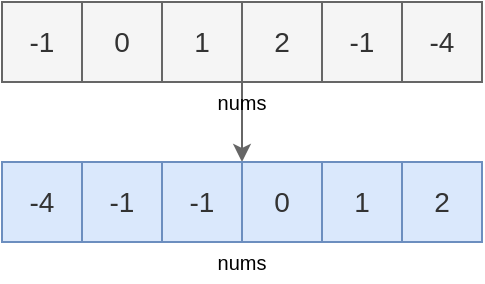 <mxfile version="26.0.9" pages="8">
  <diagram name="1" id="AS0sLA-gUJZffBNNmKCp">
    <mxGraphModel dx="830" dy="492" grid="1" gridSize="10" guides="1" tooltips="1" connect="1" arrows="1" fold="1" page="1" pageScale="1" pageWidth="320" pageHeight="220" math="0" shadow="0">
      <root>
        <mxCell id="YqY_Bc5etBFNPCDuBgaJ-0" />
        <mxCell id="YqY_Bc5etBFNPCDuBgaJ-1" parent="YqY_Bc5etBFNPCDuBgaJ-0" />
        <mxCell id="aXNNjTiQIEdGrQsQueyv-4" value="-1" style="text;html=1;align=center;verticalAlign=middle;whiteSpace=wrap;rounded=0;fontSize=14;fillColor=#f5f5f5;strokeColor=#666666;fontColor=#333333;" parent="YqY_Bc5etBFNPCDuBgaJ-1" vertex="1">
          <mxGeometry x="40" y="40" width="40" height="40" as="geometry" />
        </mxCell>
        <mxCell id="aXNNjTiQIEdGrQsQueyv-5" value="0" style="text;html=1;align=center;verticalAlign=middle;whiteSpace=wrap;rounded=0;fontSize=14;fillColor=#f5f5f5;strokeColor=#666666;fontColor=#333333;" parent="YqY_Bc5etBFNPCDuBgaJ-1" vertex="1">
          <mxGeometry x="80" y="40" width="40" height="40" as="geometry" />
        </mxCell>
        <mxCell id="aXNNjTiQIEdGrQsQueyv-6" value="1" style="text;html=1;align=center;verticalAlign=middle;whiteSpace=wrap;rounded=0;fontSize=14;fillColor=#f5f5f5;strokeColor=#666666;fontColor=#333333;" parent="YqY_Bc5etBFNPCDuBgaJ-1" vertex="1">
          <mxGeometry x="120" y="40" width="40" height="40" as="geometry" />
        </mxCell>
        <mxCell id="8EjCd_5su_9X8NdFqA5F-7" style="edgeStyle=orthogonalEdgeStyle;rounded=0;orthogonalLoop=1;jettySize=auto;html=1;exitX=0;exitY=1;exitDx=0;exitDy=0;entryX=0;entryY=0;entryDx=0;entryDy=0;fillColor=#f5f5f5;strokeColor=#666666;" edge="1" parent="YqY_Bc5etBFNPCDuBgaJ-1" source="aXNNjTiQIEdGrQsQueyv-7" target="8EjCd_5su_9X8NdFqA5F-4">
          <mxGeometry relative="1" as="geometry" />
        </mxCell>
        <mxCell id="aXNNjTiQIEdGrQsQueyv-7" value="2" style="text;html=1;align=center;verticalAlign=middle;whiteSpace=wrap;rounded=0;fontSize=14;fillColor=#f5f5f5;strokeColor=#666666;fontColor=#333333;" parent="YqY_Bc5etBFNPCDuBgaJ-1" vertex="1">
          <mxGeometry x="160" y="40" width="40" height="40" as="geometry" />
        </mxCell>
        <mxCell id="aXNNjTiQIEdGrQsQueyv-8" value="-1" style="text;html=1;align=center;verticalAlign=middle;whiteSpace=wrap;rounded=0;fontSize=14;fillColor=#f5f5f5;strokeColor=#666666;fontColor=#333333;" parent="YqY_Bc5etBFNPCDuBgaJ-1" vertex="1">
          <mxGeometry x="200" y="40" width="40" height="40" as="geometry" />
        </mxCell>
        <mxCell id="aXNNjTiQIEdGrQsQueyv-9" value="-4" style="text;html=1;align=center;verticalAlign=middle;whiteSpace=wrap;rounded=0;fontSize=14;fillColor=#f5f5f5;strokeColor=#666666;fontColor=#333333;" parent="YqY_Bc5etBFNPCDuBgaJ-1" vertex="1">
          <mxGeometry x="240" y="40" width="40" height="40" as="geometry" />
        </mxCell>
        <mxCell id="aXNNjTiQIEdGrQsQueyv-11" value="nums" style="text;html=1;align=center;verticalAlign=middle;whiteSpace=wrap;rounded=0;fontSize=10;" parent="YqY_Bc5etBFNPCDuBgaJ-1" vertex="1">
          <mxGeometry x="40" y="80" width="240" height="20" as="geometry" />
        </mxCell>
        <mxCell id="8EjCd_5su_9X8NdFqA5F-0" value="nums" style="text;html=1;align=center;verticalAlign=middle;whiteSpace=wrap;rounded=0;fontSize=10;" vertex="1" parent="YqY_Bc5etBFNPCDuBgaJ-1">
          <mxGeometry x="40" y="160" width="240" height="20" as="geometry" />
        </mxCell>
        <mxCell id="8EjCd_5su_9X8NdFqA5F-1" value="-4" style="text;html=1;align=center;verticalAlign=middle;whiteSpace=wrap;rounded=0;fontSize=14;fillColor=#dae8fc;strokeColor=#6c8ebf;fontColor=#333333;" vertex="1" parent="YqY_Bc5etBFNPCDuBgaJ-1">
          <mxGeometry x="40" y="120" width="40" height="40" as="geometry" />
        </mxCell>
        <mxCell id="8EjCd_5su_9X8NdFqA5F-2" value="-1" style="text;html=1;align=center;verticalAlign=middle;whiteSpace=wrap;rounded=0;fontSize=14;fillColor=#dae8fc;strokeColor=#6c8ebf;fontColor=#333333;" vertex="1" parent="YqY_Bc5etBFNPCDuBgaJ-1">
          <mxGeometry x="80" y="120" width="40" height="40" as="geometry" />
        </mxCell>
        <mxCell id="8EjCd_5su_9X8NdFqA5F-3" value="-1" style="text;html=1;align=center;verticalAlign=middle;whiteSpace=wrap;rounded=0;fontSize=14;fillColor=#dae8fc;strokeColor=#6c8ebf;fontColor=#333333;" vertex="1" parent="YqY_Bc5etBFNPCDuBgaJ-1">
          <mxGeometry x="120" y="120" width="40" height="40" as="geometry" />
        </mxCell>
        <mxCell id="8EjCd_5su_9X8NdFqA5F-4" value="0" style="text;html=1;align=center;verticalAlign=middle;whiteSpace=wrap;rounded=0;fontSize=14;fillColor=#dae8fc;strokeColor=#6c8ebf;fontColor=#333333;" vertex="1" parent="YqY_Bc5etBFNPCDuBgaJ-1">
          <mxGeometry x="160" y="120" width="40" height="40" as="geometry" />
        </mxCell>
        <mxCell id="8EjCd_5su_9X8NdFqA5F-5" value="1" style="text;html=1;align=center;verticalAlign=middle;whiteSpace=wrap;rounded=0;fontSize=14;fillColor=#dae8fc;strokeColor=#6c8ebf;fontColor=#333333;" vertex="1" parent="YqY_Bc5etBFNPCDuBgaJ-1">
          <mxGeometry x="200" y="120" width="40" height="40" as="geometry" />
        </mxCell>
        <mxCell id="8EjCd_5su_9X8NdFqA5F-6" value="2" style="text;html=1;align=center;verticalAlign=middle;whiteSpace=wrap;rounded=0;fontSize=14;fillColor=#dae8fc;strokeColor=#6c8ebf;fontColor=#333333;" vertex="1" parent="YqY_Bc5etBFNPCDuBgaJ-1">
          <mxGeometry x="240" y="120" width="40" height="40" as="geometry" />
        </mxCell>
      </root>
    </mxGraphModel>
  </diagram>
  <diagram name="2" id="viteOnul7Qz2_Zdt_yyg">
    <mxGraphModel dx="548" dy="778" grid="1" gridSize="10" guides="1" tooltips="1" connect="1" arrows="1" fold="1" page="1" pageScale="1" pageWidth="340" pageHeight="240" math="0" shadow="0">
      <root>
        <mxCell id="vTucHylTS5-EAaEZZxKq-0" />
        <mxCell id="vTucHylTS5-EAaEZZxKq-1" parent="vTucHylTS5-EAaEZZxKq-0" />
        <mxCell id="Be4NxlP3gabNC8y71GEH-4" style="edgeStyle=orthogonalEdgeStyle;rounded=0;orthogonalLoop=1;jettySize=auto;html=1;exitX=0.5;exitY=1;exitDx=0;exitDy=0;entryX=0.5;entryY=0;entryDx=0;entryDy=0;fillColor=#f5f5f5;strokeColor=#666666;" edge="1" parent="vTucHylTS5-EAaEZZxKq-1" source="vTucHylTS5-EAaEZZxKq-11" target="Be4NxlP3gabNC8y71GEH-3">
          <mxGeometry relative="1" as="geometry" />
        </mxCell>
        <mxCell id="vTucHylTS5-EAaEZZxKq-11" value="-4" style="text;html=1;align=center;verticalAlign=middle;whiteSpace=wrap;rounded=0;fontSize=14;fillColor=#f5f5f5;strokeColor=#666666;fontColor=#333333;" vertex="1" parent="vTucHylTS5-EAaEZZxKq-1">
          <mxGeometry x="60" y="60" width="40" height="40" as="geometry" />
        </mxCell>
        <mxCell id="Be4NxlP3gabNC8y71GEH-5" style="edgeStyle=orthogonalEdgeStyle;rounded=0;orthogonalLoop=1;jettySize=auto;html=1;exitX=0.5;exitY=1;exitDx=0;exitDy=0;fillColor=#f5f5f5;strokeColor=#666666;" edge="1" parent="vTucHylTS5-EAaEZZxKq-1" source="vTucHylTS5-EAaEZZxKq-12">
          <mxGeometry relative="1" as="geometry">
            <mxPoint x="80" y="140" as="targetPoint" />
          </mxGeometry>
        </mxCell>
        <mxCell id="vTucHylTS5-EAaEZZxKq-12" value="-1" style="text;html=1;align=center;verticalAlign=middle;whiteSpace=wrap;rounded=0;fontSize=14;fillColor=#f5f5f5;strokeColor=#666666;fontColor=#333333;" vertex="1" parent="vTucHylTS5-EAaEZZxKq-1">
          <mxGeometry x="100" y="60" width="40" height="40" as="geometry" />
        </mxCell>
        <mxCell id="vTucHylTS5-EAaEZZxKq-13" value="-1" style="text;html=1;align=center;verticalAlign=middle;whiteSpace=wrap;rounded=0;fontSize=14;fillColor=#f5f5f5;strokeColor=#666666;fontColor=#333333;" vertex="1" parent="vTucHylTS5-EAaEZZxKq-1">
          <mxGeometry x="140" y="60" width="40" height="40" as="geometry" />
        </mxCell>
        <mxCell id="vTucHylTS5-EAaEZZxKq-14" value="0" style="text;html=1;align=center;verticalAlign=middle;whiteSpace=wrap;rounded=0;fontSize=14;fillColor=#f5f5f5;strokeColor=#666666;fontColor=#333333;" vertex="1" parent="vTucHylTS5-EAaEZZxKq-1">
          <mxGeometry x="180" y="60" width="40" height="40" as="geometry" />
        </mxCell>
        <mxCell id="vTucHylTS5-EAaEZZxKq-15" value="1" style="text;html=1;align=center;verticalAlign=middle;whiteSpace=wrap;rounded=0;fontSize=14;fillColor=#f5f5f5;strokeColor=#666666;fontColor=#333333;" vertex="1" parent="vTucHylTS5-EAaEZZxKq-1">
          <mxGeometry x="220" y="60" width="40" height="40" as="geometry" />
        </mxCell>
        <mxCell id="Be4NxlP3gabNC8y71GEH-6" style="edgeStyle=orthogonalEdgeStyle;rounded=0;orthogonalLoop=1;jettySize=auto;html=1;exitX=0.5;exitY=1;exitDx=0;exitDy=0;entryX=0.5;entryY=0;entryDx=0;entryDy=0;fillColor=#f5f5f5;strokeColor=#666666;" edge="1" parent="vTucHylTS5-EAaEZZxKq-1" source="vTucHylTS5-EAaEZZxKq-16" target="Be4NxlP3gabNC8y71GEH-3">
          <mxGeometry relative="1" as="geometry" />
        </mxCell>
        <mxCell id="vTucHylTS5-EAaEZZxKq-16" value="2" style="text;html=1;align=center;verticalAlign=middle;whiteSpace=wrap;rounded=0;fontSize=14;fillColor=#f5f5f5;strokeColor=#666666;fontColor=#333333;" vertex="1" parent="vTucHylTS5-EAaEZZxKq-1">
          <mxGeometry x="260" y="60" width="40" height="40" as="geometry" />
        </mxCell>
        <mxCell id="vTucHylTS5-EAaEZZxKq-17" value="nums" style="text;html=1;align=center;verticalAlign=middle;whiteSpace=wrap;rounded=0;fontSize=10;" vertex="1" parent="vTucHylTS5-EAaEZZxKq-1">
          <mxGeometry x="60" y="100" width="240" height="20" as="geometry" />
        </mxCell>
        <mxCell id="Be4NxlP3gabNC8y71GEH-0" value="i" style="text;html=1;align=center;verticalAlign=middle;whiteSpace=wrap;rounded=0;fontSize=10;" vertex="1" parent="vTucHylTS5-EAaEZZxKq-1">
          <mxGeometry x="60" y="40" width="40" height="20" as="geometry" />
        </mxCell>
        <mxCell id="Be4NxlP3gabNC8y71GEH-1" value="j" style="text;html=1;align=center;verticalAlign=middle;whiteSpace=wrap;rounded=0;fontSize=10;" vertex="1" parent="vTucHylTS5-EAaEZZxKq-1">
          <mxGeometry x="100" y="40" width="40" height="20" as="geometry" />
        </mxCell>
        <mxCell id="Be4NxlP3gabNC8y71GEH-2" value="k" style="text;html=1;align=center;verticalAlign=middle;whiteSpace=wrap;rounded=0;fontSize=10;" vertex="1" parent="vTucHylTS5-EAaEZZxKq-1">
          <mxGeometry x="260" y="40" width="40" height="20" as="geometry" />
        </mxCell>
        <mxCell id="DtKGRN1MZfcbIFPNms5G-1" style="edgeStyle=orthogonalEdgeStyle;rounded=0;orthogonalLoop=1;jettySize=auto;html=1;exitX=0;exitY=0.5;exitDx=0;exitDy=0;entryX=0.5;entryY=0;entryDx=0;entryDy=0;fillColor=#dae8fc;strokeColor=#6c8ebf;" edge="1" parent="vTucHylTS5-EAaEZZxKq-1" source="Be4NxlP3gabNC8y71GEH-3" target="vTucHylTS5-EAaEZZxKq-13">
          <mxGeometry relative="1" as="geometry" />
        </mxCell>
        <mxCell id="Be4NxlP3gabNC8y71GEH-3" value="-3" style="text;html=1;align=center;verticalAlign=middle;whiteSpace=wrap;rounded=0;fontSize=14;fillColor=#dae8fc;strokeColor=#6c8ebf;fontColor=#333333;" vertex="1" parent="vTucHylTS5-EAaEZZxKq-1">
          <mxGeometry x="60" y="140" width="40" height="40" as="geometry" />
        </mxCell>
        <mxCell id="Be4NxlP3gabNC8y71GEH-7" value="threeSums" style="text;html=1;align=center;verticalAlign=middle;whiteSpace=wrap;rounded=0;fontSize=10;" vertex="1" parent="vTucHylTS5-EAaEZZxKq-1">
          <mxGeometry x="60" y="180" width="40" height="20" as="geometry" />
        </mxCell>
      </root>
    </mxGraphModel>
  </diagram>
  <diagram name="3" id="1qq7cGXkwK4t05usPIAy">
    <mxGraphModel dx="454" dy="645" grid="1" gridSize="10" guides="1" tooltips="1" connect="1" arrows="1" fold="1" page="1" pageScale="1" pageWidth="340" pageHeight="240" math="0" shadow="0">
      <root>
        <mxCell id="t2WmuR1H4Xfxgbj7Ecya-0" />
        <mxCell id="t2WmuR1H4Xfxgbj7Ecya-1" parent="t2WmuR1H4Xfxgbj7Ecya-0" />
        <mxCell id="t2WmuR1H4Xfxgbj7Ecya-11" style="edgeStyle=orthogonalEdgeStyle;rounded=0;orthogonalLoop=1;jettySize=auto;html=1;exitX=0.5;exitY=1;exitDx=0;exitDy=0;entryX=0.5;entryY=0;entryDx=0;entryDy=0;fillColor=#f5f5f5;strokeColor=#666666;" edge="1" parent="t2WmuR1H4Xfxgbj7Ecya-1" source="t2WmuR1H4Xfxgbj7Ecya-12" target="t2WmuR1H4Xfxgbj7Ecya-28">
          <mxGeometry relative="1" as="geometry" />
        </mxCell>
        <mxCell id="t2WmuR1H4Xfxgbj7Ecya-12" value="-4" style="text;html=1;align=center;verticalAlign=middle;whiteSpace=wrap;rounded=0;fontSize=14;fillColor=#f5f5f5;strokeColor=#666666;fontColor=#333333;" vertex="1" parent="t2WmuR1H4Xfxgbj7Ecya-1">
          <mxGeometry x="60" y="60" width="40" height="40" as="geometry" />
        </mxCell>
        <mxCell id="t2WmuR1H4Xfxgbj7Ecya-14" value="-1" style="text;html=1;align=center;verticalAlign=middle;whiteSpace=wrap;rounded=0;fontSize=14;fillColor=#f5f5f5;strokeColor=#666666;fontColor=#333333;" vertex="1" parent="t2WmuR1H4Xfxgbj7Ecya-1">
          <mxGeometry x="100" y="60" width="40" height="40" as="geometry" />
        </mxCell>
        <mxCell id="dR6f7c1MI10XQLBk99om-0" style="edgeStyle=orthogonalEdgeStyle;rounded=0;orthogonalLoop=1;jettySize=auto;html=1;exitX=0.5;exitY=1;exitDx=0;exitDy=0;entryX=0.5;entryY=0;entryDx=0;entryDy=0;fillColor=#f5f5f5;strokeColor=#666666;" edge="1" parent="t2WmuR1H4Xfxgbj7Ecya-1" source="t2WmuR1H4Xfxgbj7Ecya-15" target="t2WmuR1H4Xfxgbj7Ecya-28">
          <mxGeometry relative="1" as="geometry" />
        </mxCell>
        <mxCell id="t2WmuR1H4Xfxgbj7Ecya-15" value="-1" style="text;html=1;align=center;verticalAlign=middle;whiteSpace=wrap;rounded=0;fontSize=14;fillColor=#f5f5f5;strokeColor=#666666;fontColor=#333333;" vertex="1" parent="t2WmuR1H4Xfxgbj7Ecya-1">
          <mxGeometry x="140" y="60" width="40" height="40" as="geometry" />
        </mxCell>
        <mxCell id="t2WmuR1H4Xfxgbj7Ecya-16" value="0" style="text;html=1;align=center;verticalAlign=middle;whiteSpace=wrap;rounded=0;fontSize=14;fillColor=#f5f5f5;strokeColor=#666666;fontColor=#333333;" vertex="1" parent="t2WmuR1H4Xfxgbj7Ecya-1">
          <mxGeometry x="180" y="60" width="40" height="40" as="geometry" />
        </mxCell>
        <mxCell id="t2WmuR1H4Xfxgbj7Ecya-17" value="1" style="text;html=1;align=center;verticalAlign=middle;whiteSpace=wrap;rounded=0;fontSize=14;fillColor=#f5f5f5;strokeColor=#666666;fontColor=#333333;" vertex="1" parent="t2WmuR1H4Xfxgbj7Ecya-1">
          <mxGeometry x="220" y="60" width="40" height="40" as="geometry" />
        </mxCell>
        <mxCell id="t2WmuR1H4Xfxgbj7Ecya-18" style="edgeStyle=orthogonalEdgeStyle;rounded=0;orthogonalLoop=1;jettySize=auto;html=1;exitX=0.5;exitY=1;exitDx=0;exitDy=0;entryX=0.5;entryY=0;entryDx=0;entryDy=0;fillColor=#f5f5f5;strokeColor=#666666;" edge="1" parent="t2WmuR1H4Xfxgbj7Ecya-1" source="t2WmuR1H4Xfxgbj7Ecya-19" target="t2WmuR1H4Xfxgbj7Ecya-28">
          <mxGeometry relative="1" as="geometry" />
        </mxCell>
        <mxCell id="t2WmuR1H4Xfxgbj7Ecya-19" value="2" style="text;html=1;align=center;verticalAlign=middle;whiteSpace=wrap;rounded=0;fontSize=14;fillColor=#f5f5f5;strokeColor=#666666;fontColor=#333333;" vertex="1" parent="t2WmuR1H4Xfxgbj7Ecya-1">
          <mxGeometry x="260" y="60" width="40" height="40" as="geometry" />
        </mxCell>
        <mxCell id="t2WmuR1H4Xfxgbj7Ecya-20" value="nums" style="text;html=1;align=center;verticalAlign=middle;whiteSpace=wrap;rounded=0;fontSize=10;" vertex="1" parent="t2WmuR1H4Xfxgbj7Ecya-1">
          <mxGeometry x="60" y="100" width="240" height="20" as="geometry" />
        </mxCell>
        <mxCell id="t2WmuR1H4Xfxgbj7Ecya-24" value="i" style="text;html=1;align=center;verticalAlign=middle;whiteSpace=wrap;rounded=0;fontSize=10;" vertex="1" parent="t2WmuR1H4Xfxgbj7Ecya-1">
          <mxGeometry x="60" y="40" width="40" height="20" as="geometry" />
        </mxCell>
        <mxCell id="t2WmuR1H4Xfxgbj7Ecya-25" value="j" style="text;html=1;align=center;verticalAlign=middle;whiteSpace=wrap;rounded=0;fontSize=10;" vertex="1" parent="t2WmuR1H4Xfxgbj7Ecya-1">
          <mxGeometry x="140" y="40" width="40" height="20" as="geometry" />
        </mxCell>
        <mxCell id="t2WmuR1H4Xfxgbj7Ecya-26" value="k" style="text;html=1;align=center;verticalAlign=middle;whiteSpace=wrap;rounded=0;fontSize=10;" vertex="1" parent="t2WmuR1H4Xfxgbj7Ecya-1">
          <mxGeometry x="260" y="40" width="40" height="20" as="geometry" />
        </mxCell>
        <mxCell id="dR6f7c1MI10XQLBk99om-1" style="edgeStyle=orthogonalEdgeStyle;rounded=0;orthogonalLoop=1;jettySize=auto;html=1;exitX=0;exitY=0.5;exitDx=0;exitDy=0;entryX=0.5;entryY=0;entryDx=0;entryDy=0;fillColor=#dae8fc;strokeColor=#6c8ebf;" edge="1" parent="t2WmuR1H4Xfxgbj7Ecya-1" source="t2WmuR1H4Xfxgbj7Ecya-28" target="t2WmuR1H4Xfxgbj7Ecya-16">
          <mxGeometry relative="1" as="geometry" />
        </mxCell>
        <mxCell id="t2WmuR1H4Xfxgbj7Ecya-28" value="-3" style="text;html=1;align=center;verticalAlign=middle;whiteSpace=wrap;rounded=0;fontSize=14;fillColor=#dae8fc;strokeColor=#6c8ebf;fontColor=#333333;" vertex="1" parent="t2WmuR1H4Xfxgbj7Ecya-1">
          <mxGeometry x="60" y="140" width="40" height="40" as="geometry" />
        </mxCell>
        <mxCell id="t2WmuR1H4Xfxgbj7Ecya-29" value="threeSums" style="text;html=1;align=center;verticalAlign=middle;whiteSpace=wrap;rounded=0;fontSize=10;" vertex="1" parent="t2WmuR1H4Xfxgbj7Ecya-1">
          <mxGeometry x="60" y="180" width="40" height="20" as="geometry" />
        </mxCell>
      </root>
    </mxGraphModel>
  </diagram>
  <diagram name="4" id="dN3sMS-y1W7yBVFpy3um">
    <mxGraphModel dx="318" dy="451" grid="1" gridSize="10" guides="1" tooltips="1" connect="1" arrows="1" fold="1" page="1" pageScale="1" pageWidth="340" pageHeight="240" math="0" shadow="0">
      <root>
        <mxCell id="uGCXb9cK9NaeuzrSlFUE-0" />
        <mxCell id="uGCXb9cK9NaeuzrSlFUE-1" parent="uGCXb9cK9NaeuzrSlFUE-0" />
        <mxCell id="uGCXb9cK9NaeuzrSlFUE-2" style="edgeStyle=orthogonalEdgeStyle;rounded=0;orthogonalLoop=1;jettySize=auto;html=1;exitX=0.5;exitY=1;exitDx=0;exitDy=0;entryX=0.5;entryY=0;entryDx=0;entryDy=0;fillColor=#f5f5f5;strokeColor=#666666;" edge="1" parent="uGCXb9cK9NaeuzrSlFUE-1" source="uGCXb9cK9NaeuzrSlFUE-3" target="uGCXb9cK9NaeuzrSlFUE-16">
          <mxGeometry relative="1" as="geometry" />
        </mxCell>
        <mxCell id="uGCXb9cK9NaeuzrSlFUE-3" value="-4" style="text;html=1;align=center;verticalAlign=middle;whiteSpace=wrap;rounded=0;fontSize=14;fillColor=#f5f5f5;strokeColor=#666666;fontColor=#333333;" vertex="1" parent="uGCXb9cK9NaeuzrSlFUE-1">
          <mxGeometry x="60" y="60" width="40" height="40" as="geometry" />
        </mxCell>
        <mxCell id="uGCXb9cK9NaeuzrSlFUE-4" value="-1" style="text;html=1;align=center;verticalAlign=middle;whiteSpace=wrap;rounded=0;fontSize=14;fillColor=#f5f5f5;strokeColor=#666666;fontColor=#333333;" vertex="1" parent="uGCXb9cK9NaeuzrSlFUE-1">
          <mxGeometry x="100" y="60" width="40" height="40" as="geometry" />
        </mxCell>
        <mxCell id="uGCXb9cK9NaeuzrSlFUE-5" style="edgeStyle=orthogonalEdgeStyle;rounded=0;orthogonalLoop=1;jettySize=auto;html=1;exitX=0.5;exitY=1;exitDx=0;exitDy=0;entryX=0.5;entryY=0;entryDx=0;entryDy=0;fillColor=#f5f5f5;strokeColor=#666666;" edge="1" parent="uGCXb9cK9NaeuzrSlFUE-1" source="uGCXb9cK9NaeuzrSlFUE-7" target="uGCXb9cK9NaeuzrSlFUE-16">
          <mxGeometry relative="1" as="geometry" />
        </mxCell>
        <mxCell id="uGCXb9cK9NaeuzrSlFUE-6" value="-1" style="text;html=1;align=center;verticalAlign=middle;whiteSpace=wrap;rounded=0;fontSize=14;fillColor=#f5f5f5;strokeColor=#666666;fontColor=#333333;" vertex="1" parent="uGCXb9cK9NaeuzrSlFUE-1">
          <mxGeometry x="140" y="60" width="40" height="40" as="geometry" />
        </mxCell>
        <mxCell id="uGCXb9cK9NaeuzrSlFUE-7" value="0" style="text;html=1;align=center;verticalAlign=middle;whiteSpace=wrap;rounded=0;fontSize=14;fillColor=#f5f5f5;strokeColor=#666666;fontColor=#333333;" vertex="1" parent="uGCXb9cK9NaeuzrSlFUE-1">
          <mxGeometry x="180" y="60" width="40" height="40" as="geometry" />
        </mxCell>
        <mxCell id="uGCXb9cK9NaeuzrSlFUE-8" value="1" style="text;html=1;align=center;verticalAlign=middle;whiteSpace=wrap;rounded=0;fontSize=14;fillColor=#f5f5f5;strokeColor=#666666;fontColor=#333333;" vertex="1" parent="uGCXb9cK9NaeuzrSlFUE-1">
          <mxGeometry x="220" y="60" width="40" height="40" as="geometry" />
        </mxCell>
        <mxCell id="uGCXb9cK9NaeuzrSlFUE-9" style="edgeStyle=orthogonalEdgeStyle;rounded=0;orthogonalLoop=1;jettySize=auto;html=1;exitX=0.5;exitY=1;exitDx=0;exitDy=0;entryX=0.5;entryY=0;entryDx=0;entryDy=0;fillColor=#f5f5f5;strokeColor=#666666;" edge="1" parent="uGCXb9cK9NaeuzrSlFUE-1" source="uGCXb9cK9NaeuzrSlFUE-10" target="uGCXb9cK9NaeuzrSlFUE-16">
          <mxGeometry relative="1" as="geometry" />
        </mxCell>
        <mxCell id="uGCXb9cK9NaeuzrSlFUE-10" value="2" style="text;html=1;align=center;verticalAlign=middle;whiteSpace=wrap;rounded=0;fontSize=14;fillColor=#f5f5f5;strokeColor=#666666;fontColor=#333333;" vertex="1" parent="uGCXb9cK9NaeuzrSlFUE-1">
          <mxGeometry x="260" y="60" width="40" height="40" as="geometry" />
        </mxCell>
        <mxCell id="uGCXb9cK9NaeuzrSlFUE-11" value="nums" style="text;html=1;align=center;verticalAlign=middle;whiteSpace=wrap;rounded=0;fontSize=10;" vertex="1" parent="uGCXb9cK9NaeuzrSlFUE-1">
          <mxGeometry x="60" y="100" width="240" height="20" as="geometry" />
        </mxCell>
        <mxCell id="uGCXb9cK9NaeuzrSlFUE-12" value="i" style="text;html=1;align=center;verticalAlign=middle;whiteSpace=wrap;rounded=0;fontSize=10;" vertex="1" parent="uGCXb9cK9NaeuzrSlFUE-1">
          <mxGeometry x="60" y="40" width="40" height="20" as="geometry" />
        </mxCell>
        <mxCell id="uGCXb9cK9NaeuzrSlFUE-13" value="j" style="text;html=1;align=center;verticalAlign=middle;whiteSpace=wrap;rounded=0;fontSize=10;" vertex="1" parent="uGCXb9cK9NaeuzrSlFUE-1">
          <mxGeometry x="180" y="40" width="40" height="20" as="geometry" />
        </mxCell>
        <mxCell id="uGCXb9cK9NaeuzrSlFUE-14" value="k" style="text;html=1;align=center;verticalAlign=middle;whiteSpace=wrap;rounded=0;fontSize=10;" vertex="1" parent="uGCXb9cK9NaeuzrSlFUE-1">
          <mxGeometry x="260" y="40" width="40" height="20" as="geometry" />
        </mxCell>
        <mxCell id="uGCXb9cK9NaeuzrSlFUE-15" style="edgeStyle=orthogonalEdgeStyle;rounded=0;orthogonalLoop=1;jettySize=auto;html=1;exitX=0;exitY=0.5;exitDx=0;exitDy=0;entryX=0.5;entryY=0;entryDx=0;entryDy=0;fillColor=#dae8fc;strokeColor=#6c8ebf;" edge="1" parent="uGCXb9cK9NaeuzrSlFUE-1" source="uGCXb9cK9NaeuzrSlFUE-16" target="uGCXb9cK9NaeuzrSlFUE-8">
          <mxGeometry relative="1" as="geometry" />
        </mxCell>
        <mxCell id="uGCXb9cK9NaeuzrSlFUE-16" value="-2" style="text;html=1;align=center;verticalAlign=middle;whiteSpace=wrap;rounded=0;fontSize=14;fillColor=#dae8fc;strokeColor=#6c8ebf;fontColor=#333333;" vertex="1" parent="uGCXb9cK9NaeuzrSlFUE-1">
          <mxGeometry x="60" y="140" width="40" height="40" as="geometry" />
        </mxCell>
        <mxCell id="uGCXb9cK9NaeuzrSlFUE-17" value="threeSums" style="text;html=1;align=center;verticalAlign=middle;whiteSpace=wrap;rounded=0;fontSize=10;" vertex="1" parent="uGCXb9cK9NaeuzrSlFUE-1">
          <mxGeometry x="60" y="180" width="40" height="20" as="geometry" />
        </mxCell>
      </root>
    </mxGraphModel>
  </diagram>
  <diagram name="5" id="oSyH0lNWb24k6C43l2J4">
    <mxGraphModel dx="378" dy="537" grid="1" gridSize="10" guides="1" tooltips="1" connect="1" arrows="1" fold="1" page="1" pageScale="1" pageWidth="320" pageHeight="240" math="0" shadow="0">
      <root>
        <mxCell id="x6byvnG0Ce0N25zjstyK-0" />
        <mxCell id="x6byvnG0Ce0N25zjstyK-1" parent="x6byvnG0Ce0N25zjstyK-0" />
        <mxCell id="x6byvnG0Ce0N25zjstyK-2" style="edgeStyle=orthogonalEdgeStyle;rounded=0;orthogonalLoop=1;jettySize=auto;html=1;exitX=0.5;exitY=1;exitDx=0;exitDy=0;entryX=0.5;entryY=0;entryDx=0;entryDy=0;fillColor=#f5f5f5;strokeColor=#666666;" edge="1" parent="x6byvnG0Ce0N25zjstyK-1" source="x6byvnG0Ce0N25zjstyK-3" target="x6byvnG0Ce0N25zjstyK-16">
          <mxGeometry relative="1" as="geometry" />
        </mxCell>
        <mxCell id="x6byvnG0Ce0N25zjstyK-3" value="-4" style="text;html=1;align=center;verticalAlign=middle;whiteSpace=wrap;rounded=0;fontSize=14;fillColor=#f5f5f5;strokeColor=#666666;fontColor=#333333;" vertex="1" parent="x6byvnG0Ce0N25zjstyK-1">
          <mxGeometry x="40" y="60" width="40" height="40" as="geometry" />
        </mxCell>
        <mxCell id="x6byvnG0Ce0N25zjstyK-4" value="-1" style="text;html=1;align=center;verticalAlign=middle;whiteSpace=wrap;rounded=0;fontSize=14;fillColor=#f5f5f5;strokeColor=#666666;fontColor=#333333;" vertex="1" parent="x6byvnG0Ce0N25zjstyK-1">
          <mxGeometry x="80" y="60" width="40" height="40" as="geometry" />
        </mxCell>
        <mxCell id="x6byvnG0Ce0N25zjstyK-5" style="edgeStyle=orthogonalEdgeStyle;rounded=0;orthogonalLoop=1;jettySize=auto;html=1;exitX=0.5;exitY=1;exitDx=0;exitDy=0;entryX=0.5;entryY=0;entryDx=0;entryDy=0;fillColor=#f5f5f5;strokeColor=#666666;" edge="1" parent="x6byvnG0Ce0N25zjstyK-1" source="x6byvnG0Ce0N25zjstyK-8" target="x6byvnG0Ce0N25zjstyK-16">
          <mxGeometry relative="1" as="geometry" />
        </mxCell>
        <mxCell id="x6byvnG0Ce0N25zjstyK-6" value="-1" style="text;html=1;align=center;verticalAlign=middle;whiteSpace=wrap;rounded=0;fontSize=14;fillColor=#f5f5f5;strokeColor=#666666;fontColor=#333333;" vertex="1" parent="x6byvnG0Ce0N25zjstyK-1">
          <mxGeometry x="120" y="60" width="40" height="40" as="geometry" />
        </mxCell>
        <mxCell id="x6byvnG0Ce0N25zjstyK-7" value="0" style="text;html=1;align=center;verticalAlign=middle;whiteSpace=wrap;rounded=0;fontSize=14;fillColor=#f5f5f5;strokeColor=#666666;fontColor=#333333;" vertex="1" parent="x6byvnG0Ce0N25zjstyK-1">
          <mxGeometry x="160" y="60" width="40" height="40" as="geometry" />
        </mxCell>
        <mxCell id="x6byvnG0Ce0N25zjstyK-8" value="1" style="text;html=1;align=center;verticalAlign=middle;whiteSpace=wrap;rounded=0;fontSize=14;fillColor=#f5f5f5;strokeColor=#666666;fontColor=#333333;" vertex="1" parent="x6byvnG0Ce0N25zjstyK-1">
          <mxGeometry x="200" y="60" width="40" height="40" as="geometry" />
        </mxCell>
        <mxCell id="x6byvnG0Ce0N25zjstyK-9" style="edgeStyle=orthogonalEdgeStyle;rounded=0;orthogonalLoop=1;jettySize=auto;html=1;exitX=0.5;exitY=1;exitDx=0;exitDy=0;entryX=0.5;entryY=0;entryDx=0;entryDy=0;fillColor=#f5f5f5;strokeColor=#666666;" edge="1" parent="x6byvnG0Ce0N25zjstyK-1" source="x6byvnG0Ce0N25zjstyK-10" target="x6byvnG0Ce0N25zjstyK-16">
          <mxGeometry relative="1" as="geometry" />
        </mxCell>
        <mxCell id="x6byvnG0Ce0N25zjstyK-10" value="2" style="text;html=1;align=center;verticalAlign=middle;whiteSpace=wrap;rounded=0;fontSize=14;fillColor=#f5f5f5;strokeColor=#666666;fontColor=#333333;" vertex="1" parent="x6byvnG0Ce0N25zjstyK-1">
          <mxGeometry x="240" y="60" width="40" height="40" as="geometry" />
        </mxCell>
        <mxCell id="x6byvnG0Ce0N25zjstyK-11" value="nums" style="text;html=1;align=center;verticalAlign=middle;whiteSpace=wrap;rounded=0;fontSize=10;" vertex="1" parent="x6byvnG0Ce0N25zjstyK-1">
          <mxGeometry x="40" y="100" width="240" height="20" as="geometry" />
        </mxCell>
        <mxCell id="x6byvnG0Ce0N25zjstyK-12" value="i" style="text;html=1;align=center;verticalAlign=middle;whiteSpace=wrap;rounded=0;fontSize=10;" vertex="1" parent="x6byvnG0Ce0N25zjstyK-1">
          <mxGeometry x="40" y="40" width="40" height="20" as="geometry" />
        </mxCell>
        <mxCell id="x6byvnG0Ce0N25zjstyK-13" value="j" style="text;html=1;align=center;verticalAlign=middle;whiteSpace=wrap;rounded=0;fontSize=10;" vertex="1" parent="x6byvnG0Ce0N25zjstyK-1">
          <mxGeometry x="200" y="40" width="40" height="20" as="geometry" />
        </mxCell>
        <mxCell id="x6byvnG0Ce0N25zjstyK-14" value="k" style="text;html=1;align=center;verticalAlign=middle;whiteSpace=wrap;rounded=0;fontSize=10;" vertex="1" parent="x6byvnG0Ce0N25zjstyK-1">
          <mxGeometry x="240" y="40" width="40" height="20" as="geometry" />
        </mxCell>
        <mxCell id="x6byvnG0Ce0N25zjstyK-16" value="-1" style="text;html=1;align=center;verticalAlign=middle;whiteSpace=wrap;rounded=0;fontSize=14;fillColor=#dae8fc;strokeColor=#6c8ebf;fontColor=#333333;" vertex="1" parent="x6byvnG0Ce0N25zjstyK-1">
          <mxGeometry x="40" y="140" width="40" height="40" as="geometry" />
        </mxCell>
        <mxCell id="x6byvnG0Ce0N25zjstyK-17" value="threeSums" style="text;html=1;align=center;verticalAlign=middle;whiteSpace=wrap;rounded=0;fontSize=10;" vertex="1" parent="x6byvnG0Ce0N25zjstyK-1">
          <mxGeometry x="40" y="180" width="40" height="20" as="geometry" />
        </mxCell>
      </root>
    </mxGraphModel>
  </diagram>
  <diagram name="6" id="Xf_r85MsqzpQAvSPQruL">
    <mxGraphModel dx="378" dy="537" grid="1" gridSize="10" guides="1" tooltips="1" connect="1" arrows="1" fold="1" page="1" pageScale="1" pageWidth="350" pageHeight="260" math="0" shadow="0">
      <root>
        <mxCell id="KYz8qAAV3QoCeY6uzgeg-0" />
        <mxCell id="KYz8qAAV3QoCeY6uzgeg-1" parent="KYz8qAAV3QoCeY6uzgeg-0" />
        <mxCell id="mmBk_F50t1OOpZemcj-5-10" style="edgeStyle=orthogonalEdgeStyle;rounded=0;orthogonalLoop=1;jettySize=auto;html=1;exitX=0.5;exitY=0;exitDx=0;exitDy=0;entryX=0.5;entryY=1;entryDx=0;entryDy=0;fillColor=#f5f5f5;strokeColor=#666666;" edge="1" parent="KYz8qAAV3QoCeY6uzgeg-1" source="KYz8qAAV3QoCeY6uzgeg-4" target="mmBk_F50t1OOpZemcj-5-2">
          <mxGeometry relative="1" as="geometry">
            <Array as="points">
              <mxPoint x="100" y="40" />
              <mxPoint x="310" y="40" />
              <mxPoint x="310" y="220" />
              <mxPoint x="140" y="220" />
            </Array>
          </mxGeometry>
        </mxCell>
        <mxCell id="mmBk_F50t1OOpZemcj-5-8" style="edgeStyle=orthogonalEdgeStyle;rounded=0;orthogonalLoop=1;jettySize=auto;html=1;exitX=0.5;exitY=0;exitDx=0;exitDy=0;entryX=0.5;entryY=1;entryDx=0;entryDy=0;fillColor=#f5f5f5;strokeColor=#666666;" edge="1" parent="KYz8qAAV3QoCeY6uzgeg-1" source="KYz8qAAV3QoCeY6uzgeg-10" target="mmBk_F50t1OOpZemcj-5-4">
          <mxGeometry relative="1" as="geometry">
            <Array as="points">
              <mxPoint x="260" y="60" />
              <mxPoint x="290" y="60" />
              <mxPoint x="290" y="200" />
              <mxPoint x="220" y="200" />
            </Array>
          </mxGeometry>
        </mxCell>
        <mxCell id="mmBk_F50t1OOpZemcj-5-9" style="edgeStyle=orthogonalEdgeStyle;rounded=0;orthogonalLoop=1;jettySize=auto;html=1;exitX=0.5;exitY=1;exitDx=0;exitDy=0;entryX=0.5;entryY=1;entryDx=0;entryDy=0;fillColor=#f5f5f5;strokeColor=#666666;" edge="1" parent="KYz8qAAV3QoCeY6uzgeg-1" source="KYz8qAAV3QoCeY6uzgeg-13" target="mmBk_F50t1OOpZemcj-5-3">
          <mxGeometry relative="1" as="geometry">
            <Array as="points">
              <mxPoint x="140" y="50" />
              <mxPoint x="300" y="50" />
              <mxPoint x="300" y="210" />
              <mxPoint x="180" y="210" />
            </Array>
          </mxGeometry>
        </mxCell>
        <mxCell id="KYz8qAAV3QoCeY6uzgeg-2" style="edgeStyle=orthogonalEdgeStyle;rounded=0;orthogonalLoop=1;jettySize=auto;html=1;exitX=0.5;exitY=1;exitDx=0;exitDy=0;entryX=0.5;entryY=0;entryDx=0;entryDy=0;fillColor=#f5f5f5;strokeColor=#666666;" edge="1" parent="KYz8qAAV3QoCeY6uzgeg-1" source="KYz8qAAV3QoCeY6uzgeg-4" target="KYz8qAAV3QoCeY6uzgeg-16">
          <mxGeometry relative="1" as="geometry" />
        </mxCell>
        <mxCell id="KYz8qAAV3QoCeY6uzgeg-3" value="-4" style="text;html=1;align=center;verticalAlign=middle;whiteSpace=wrap;rounded=0;fontSize=14;fillColor=#f5f5f5;strokeColor=#666666;fontColor=#333333;" vertex="1" parent="KYz8qAAV3QoCeY6uzgeg-1">
          <mxGeometry x="40" y="80" width="40" height="40" as="geometry" />
        </mxCell>
        <mxCell id="KYz8qAAV3QoCeY6uzgeg-4" value="-1" style="text;html=1;align=center;verticalAlign=middle;whiteSpace=wrap;rounded=0;fontSize=14;fillColor=#f5f5f5;strokeColor=#666666;fontColor=#333333;" vertex="1" parent="KYz8qAAV3QoCeY6uzgeg-1">
          <mxGeometry x="80" y="80" width="40" height="40" as="geometry" />
        </mxCell>
        <mxCell id="KYz8qAAV3QoCeY6uzgeg-5" style="edgeStyle=orthogonalEdgeStyle;rounded=0;orthogonalLoop=1;jettySize=auto;html=1;exitX=0.5;exitY=1;exitDx=0;exitDy=0;entryX=0.5;entryY=0;entryDx=0;entryDy=0;fillColor=#f5f5f5;strokeColor=#666666;" edge="1" parent="KYz8qAAV3QoCeY6uzgeg-1" source="KYz8qAAV3QoCeY6uzgeg-6" target="KYz8qAAV3QoCeY6uzgeg-16">
          <mxGeometry relative="1" as="geometry" />
        </mxCell>
        <mxCell id="KYz8qAAV3QoCeY6uzgeg-6" value="-1" style="text;html=1;align=center;verticalAlign=middle;whiteSpace=wrap;rounded=0;fontSize=14;fillColor=#f5f5f5;strokeColor=#666666;fontColor=#333333;" vertex="1" parent="KYz8qAAV3QoCeY6uzgeg-1">
          <mxGeometry x="120" y="80" width="40" height="40" as="geometry" />
        </mxCell>
        <mxCell id="KYz8qAAV3QoCeY6uzgeg-7" value="0" style="text;html=1;align=center;verticalAlign=middle;whiteSpace=wrap;rounded=0;fontSize=14;fillColor=#f5f5f5;strokeColor=#666666;fontColor=#333333;" vertex="1" parent="KYz8qAAV3QoCeY6uzgeg-1">
          <mxGeometry x="160" y="80" width="40" height="40" as="geometry" />
        </mxCell>
        <mxCell id="KYz8qAAV3QoCeY6uzgeg-8" value="1" style="text;html=1;align=center;verticalAlign=middle;whiteSpace=wrap;rounded=0;fontSize=14;fillColor=#f5f5f5;strokeColor=#666666;fontColor=#333333;" vertex="1" parent="KYz8qAAV3QoCeY6uzgeg-1">
          <mxGeometry x="200" y="80" width="40" height="40" as="geometry" />
        </mxCell>
        <mxCell id="KYz8qAAV3QoCeY6uzgeg-9" style="edgeStyle=orthogonalEdgeStyle;rounded=0;orthogonalLoop=1;jettySize=auto;html=1;exitX=0.5;exitY=1;exitDx=0;exitDy=0;entryX=0.5;entryY=0;entryDx=0;entryDy=0;fillColor=#f5f5f5;strokeColor=#666666;" edge="1" parent="KYz8qAAV3QoCeY6uzgeg-1" source="KYz8qAAV3QoCeY6uzgeg-10" target="KYz8qAAV3QoCeY6uzgeg-16">
          <mxGeometry relative="1" as="geometry" />
        </mxCell>
        <mxCell id="KYz8qAAV3QoCeY6uzgeg-10" value="2" style="text;html=1;align=center;verticalAlign=middle;whiteSpace=wrap;rounded=0;fontSize=14;fillColor=#f5f5f5;strokeColor=#666666;fontColor=#333333;" vertex="1" parent="KYz8qAAV3QoCeY6uzgeg-1">
          <mxGeometry x="240" y="80" width="40" height="40" as="geometry" />
        </mxCell>
        <mxCell id="KYz8qAAV3QoCeY6uzgeg-11" value="nums" style="text;html=1;align=center;verticalAlign=middle;whiteSpace=wrap;rounded=0;fontSize=10;" vertex="1" parent="KYz8qAAV3QoCeY6uzgeg-1">
          <mxGeometry x="40" y="120" width="240" height="20" as="geometry" />
        </mxCell>
        <mxCell id="KYz8qAAV3QoCeY6uzgeg-12" value="i" style="text;html=1;align=center;verticalAlign=middle;whiteSpace=wrap;rounded=0;fontSize=10;" vertex="1" parent="KYz8qAAV3QoCeY6uzgeg-1">
          <mxGeometry x="80" y="60" width="40" height="20" as="geometry" />
        </mxCell>
        <mxCell id="KYz8qAAV3QoCeY6uzgeg-13" value="j" style="text;html=1;align=center;verticalAlign=middle;whiteSpace=wrap;rounded=0;fontSize=10;" vertex="1" parent="KYz8qAAV3QoCeY6uzgeg-1">
          <mxGeometry x="120" y="60" width="40" height="20" as="geometry" />
        </mxCell>
        <mxCell id="KYz8qAAV3QoCeY6uzgeg-14" value="k" style="text;html=1;align=center;verticalAlign=middle;whiteSpace=wrap;rounded=0;fontSize=10;" vertex="1" parent="KYz8qAAV3QoCeY6uzgeg-1">
          <mxGeometry x="240" y="60" width="40" height="20" as="geometry" />
        </mxCell>
        <mxCell id="KYz8qAAV3QoCeY6uzgeg-16" value="0" style="text;html=1;align=center;verticalAlign=middle;whiteSpace=wrap;rounded=0;fontSize=14;fillColor=#dae8fc;strokeColor=#6c8ebf;fontColor=#333333;" vertex="1" parent="KYz8qAAV3QoCeY6uzgeg-1">
          <mxGeometry x="40" y="160" width="40" height="40" as="geometry" />
        </mxCell>
        <mxCell id="KYz8qAAV3QoCeY6uzgeg-17" value="threeSums" style="text;html=1;align=center;verticalAlign=middle;whiteSpace=wrap;rounded=0;fontSize=10;" vertex="1" parent="KYz8qAAV3QoCeY6uzgeg-1">
          <mxGeometry x="40" y="200" width="40" height="20" as="geometry" />
        </mxCell>
        <mxCell id="mmBk_F50t1OOpZemcj-5-2" value="-1" style="text;html=1;align=center;verticalAlign=middle;whiteSpace=wrap;rounded=0;fontSize=14;fillColor=#d5e8d4;strokeColor=#82b366;fontColor=#333333;" vertex="1" parent="KYz8qAAV3QoCeY6uzgeg-1">
          <mxGeometry x="120" y="160" width="40" height="20" as="geometry" />
        </mxCell>
        <mxCell id="mmBk_F50t1OOpZemcj-5-3" value="-1" style="text;html=1;align=center;verticalAlign=middle;whiteSpace=wrap;rounded=0;fontSize=14;fillColor=#d5e8d4;strokeColor=#82b366;fontColor=#333333;" vertex="1" parent="KYz8qAAV3QoCeY6uzgeg-1">
          <mxGeometry x="160" y="160" width="40" height="20" as="geometry" />
        </mxCell>
        <mxCell id="mmBk_F50t1OOpZemcj-5-4" value="2" style="text;html=1;align=center;verticalAlign=middle;whiteSpace=wrap;rounded=0;fontSize=14;fillColor=#d5e8d4;strokeColor=#82b366;fontColor=#333333;" vertex="1" parent="KYz8qAAV3QoCeY6uzgeg-1">
          <mxGeometry x="200" y="160" width="40" height="20" as="geometry" />
        </mxCell>
        <mxCell id="mmBk_F50t1OOpZemcj-5-11" value="return" style="text;html=1;align=center;verticalAlign=middle;whiteSpace=wrap;rounded=0;fontSize=10;" vertex="1" parent="KYz8qAAV3QoCeY6uzgeg-1">
          <mxGeometry x="120" y="180" width="120" height="20" as="geometry" />
        </mxCell>
      </root>
    </mxGraphModel>
  </diagram>
  <diagram name="7" id="C4tHXDrK1QCjbFye0TDm">
    <mxGraphModel dx="378" dy="537" grid="1" gridSize="10" guides="1" tooltips="1" connect="1" arrows="1" fold="1" page="1" pageScale="1" pageWidth="340" pageHeight="240" math="0" shadow="0">
      <root>
        <mxCell id="Sq7kskfrraioU8LuHhML-0" />
        <mxCell id="Sq7kskfrraioU8LuHhML-1" parent="Sq7kskfrraioU8LuHhML-0" />
        <mxCell id="Sq7kskfrraioU8LuHhML-5" style="edgeStyle=orthogonalEdgeStyle;rounded=0;orthogonalLoop=1;jettySize=auto;html=1;exitX=0.5;exitY=1;exitDx=0;exitDy=0;entryX=0.5;entryY=0;entryDx=0;entryDy=0;fillColor=#f5f5f5;strokeColor=#666666;" edge="1" parent="Sq7kskfrraioU8LuHhML-1" source="Sq7kskfrraioU8LuHhML-7" target="Sq7kskfrraioU8LuHhML-18">
          <mxGeometry relative="1" as="geometry" />
        </mxCell>
        <mxCell id="Sq7kskfrraioU8LuHhML-6" value="-4" style="text;html=1;align=center;verticalAlign=middle;whiteSpace=wrap;rounded=0;fontSize=14;fillColor=#f5f5f5;strokeColor=#666666;fontColor=#333333;" vertex="1" parent="Sq7kskfrraioU8LuHhML-1">
          <mxGeometry x="60" y="60" width="40" height="40" as="geometry" />
        </mxCell>
        <mxCell id="Sq7kskfrraioU8LuHhML-7" value="-1" style="text;html=1;align=center;verticalAlign=middle;whiteSpace=wrap;rounded=0;fontSize=14;fillColor=#f5f5f5;strokeColor=#666666;fontColor=#333333;" vertex="1" parent="Sq7kskfrraioU8LuHhML-1">
          <mxGeometry x="100" y="60" width="40" height="40" as="geometry" />
        </mxCell>
        <mxCell id="Sq7kskfrraioU8LuHhML-8" style="edgeStyle=orthogonalEdgeStyle;rounded=0;orthogonalLoop=1;jettySize=auto;html=1;exitX=0.5;exitY=1;exitDx=0;exitDy=0;entryX=0.5;entryY=0;entryDx=0;entryDy=0;fillColor=#f5f5f5;strokeColor=#666666;" edge="1" parent="Sq7kskfrraioU8LuHhML-1" source="Sq7kskfrraioU8LuHhML-10" target="Sq7kskfrraioU8LuHhML-18">
          <mxGeometry relative="1" as="geometry" />
        </mxCell>
        <mxCell id="Sq7kskfrraioU8LuHhML-9" value="-1" style="text;html=1;align=center;verticalAlign=middle;whiteSpace=wrap;rounded=0;fontSize=14;fillColor=#f5f5f5;strokeColor=#666666;fontColor=#333333;" vertex="1" parent="Sq7kskfrraioU8LuHhML-1">
          <mxGeometry x="140" y="60" width="40" height="40" as="geometry" />
        </mxCell>
        <mxCell id="Sq7kskfrraioU8LuHhML-10" value="0" style="text;html=1;align=center;verticalAlign=middle;whiteSpace=wrap;rounded=0;fontSize=14;fillColor=#f5f5f5;strokeColor=#666666;fontColor=#333333;" vertex="1" parent="Sq7kskfrraioU8LuHhML-1">
          <mxGeometry x="180" y="60" width="40" height="40" as="geometry" />
        </mxCell>
        <mxCell id="Sq7kskfrraioU8LuHhML-11" value="1" style="text;html=1;align=center;verticalAlign=middle;whiteSpace=wrap;rounded=0;fontSize=14;fillColor=#f5f5f5;strokeColor=#666666;fontColor=#333333;" vertex="1" parent="Sq7kskfrraioU8LuHhML-1">
          <mxGeometry x="220" y="60" width="40" height="40" as="geometry" />
        </mxCell>
        <mxCell id="Sq7kskfrraioU8LuHhML-12" style="edgeStyle=orthogonalEdgeStyle;rounded=0;orthogonalLoop=1;jettySize=auto;html=1;exitX=0.5;exitY=1;exitDx=0;exitDy=0;entryX=0.5;entryY=0;entryDx=0;entryDy=0;fillColor=#f5f5f5;strokeColor=#666666;" edge="1" parent="Sq7kskfrraioU8LuHhML-1" source="Sq7kskfrraioU8LuHhML-13" target="Sq7kskfrraioU8LuHhML-18">
          <mxGeometry relative="1" as="geometry" />
        </mxCell>
        <mxCell id="Sq7kskfrraioU8LuHhML-13" value="2" style="text;html=1;align=center;verticalAlign=middle;whiteSpace=wrap;rounded=0;fontSize=14;fillColor=#f5f5f5;strokeColor=#666666;fontColor=#333333;" vertex="1" parent="Sq7kskfrraioU8LuHhML-1">
          <mxGeometry x="260" y="60" width="40" height="40" as="geometry" />
        </mxCell>
        <mxCell id="Sq7kskfrraioU8LuHhML-14" value="nums" style="text;html=1;align=center;verticalAlign=middle;whiteSpace=wrap;rounded=0;fontSize=10;" vertex="1" parent="Sq7kskfrraioU8LuHhML-1">
          <mxGeometry x="60" y="100" width="240" height="20" as="geometry" />
        </mxCell>
        <mxCell id="Sq7kskfrraioU8LuHhML-15" value="i" style="text;html=1;align=center;verticalAlign=middle;whiteSpace=wrap;rounded=0;fontSize=10;" vertex="1" parent="Sq7kskfrraioU8LuHhML-1">
          <mxGeometry x="100" y="40" width="40" height="20" as="geometry" />
        </mxCell>
        <mxCell id="Sq7kskfrraioU8LuHhML-16" value="j" style="text;html=1;align=center;verticalAlign=middle;whiteSpace=wrap;rounded=0;fontSize=10;" vertex="1" parent="Sq7kskfrraioU8LuHhML-1">
          <mxGeometry x="180" y="40" width="40" height="20" as="geometry" />
        </mxCell>
        <mxCell id="Sq7kskfrraioU8LuHhML-17" value="k" style="text;html=1;align=center;verticalAlign=middle;whiteSpace=wrap;rounded=0;fontSize=10;" vertex="1" parent="Sq7kskfrraioU8LuHhML-1">
          <mxGeometry x="260" y="40" width="40" height="20" as="geometry" />
        </mxCell>
        <mxCell id="wHaECCE-SRkY8ez-PCmG-0" style="edgeStyle=orthogonalEdgeStyle;rounded=0;orthogonalLoop=1;jettySize=auto;html=1;exitX=0;exitY=0.5;exitDx=0;exitDy=0;entryX=0.5;entryY=0;entryDx=0;entryDy=0;fillColor=#dae8fc;strokeColor=#6c8ebf;" edge="1" parent="Sq7kskfrraioU8LuHhML-1" source="Sq7kskfrraioU8LuHhML-18" target="Sq7kskfrraioU8LuHhML-11">
          <mxGeometry relative="1" as="geometry" />
        </mxCell>
        <mxCell id="Sq7kskfrraioU8LuHhML-18" value="1" style="text;html=1;align=center;verticalAlign=middle;whiteSpace=wrap;rounded=0;fontSize=14;fillColor=#dae8fc;strokeColor=#6c8ebf;fontColor=#333333;" vertex="1" parent="Sq7kskfrraioU8LuHhML-1">
          <mxGeometry x="60" y="140" width="40" height="40" as="geometry" />
        </mxCell>
        <mxCell id="Sq7kskfrraioU8LuHhML-19" value="threeSums" style="text;html=1;align=center;verticalAlign=middle;whiteSpace=wrap;rounded=0;fontSize=10;" vertex="1" parent="Sq7kskfrraioU8LuHhML-1">
          <mxGeometry x="60" y="180" width="40" height="20" as="geometry" />
        </mxCell>
        <mxCell id="Sq7kskfrraioU8LuHhML-20" value="-1" style="text;html=1;align=center;verticalAlign=middle;whiteSpace=wrap;rounded=0;fontSize=14;fillColor=#f5f5f5;strokeColor=#666666;fontColor=#333333;" vertex="1" parent="Sq7kskfrraioU8LuHhML-1">
          <mxGeometry x="140" y="140" width="40" height="20" as="geometry" />
        </mxCell>
        <mxCell id="Sq7kskfrraioU8LuHhML-21" value="-1" style="text;html=1;align=center;verticalAlign=middle;whiteSpace=wrap;rounded=0;fontSize=14;fillColor=#f5f5f5;strokeColor=#666666;fontColor=#333333;" vertex="1" parent="Sq7kskfrraioU8LuHhML-1">
          <mxGeometry x="180" y="140" width="40" height="20" as="geometry" />
        </mxCell>
        <mxCell id="Sq7kskfrraioU8LuHhML-22" value="2" style="text;html=1;align=center;verticalAlign=middle;whiteSpace=wrap;rounded=0;fontSize=14;fillColor=#f5f5f5;strokeColor=#666666;fontColor=#333333;" vertex="1" parent="Sq7kskfrraioU8LuHhML-1">
          <mxGeometry x="220" y="140" width="40" height="20" as="geometry" />
        </mxCell>
        <mxCell id="Sq7kskfrraioU8LuHhML-23" value="return" style="text;html=1;align=center;verticalAlign=middle;whiteSpace=wrap;rounded=0;fontSize=10;" vertex="1" parent="Sq7kskfrraioU8LuHhML-1">
          <mxGeometry x="140" y="160" width="120" height="20" as="geometry" />
        </mxCell>
      </root>
    </mxGraphModel>
  </diagram>
  <diagram name="8" id="MNAhAMW65YcGCes3J4p-">
    <mxGraphModel dx="378" dy="537" grid="1" gridSize="10" guides="1" tooltips="1" connect="1" arrows="1" fold="1" page="1" pageScale="1" pageWidth="350" pageHeight="280" math="0" shadow="0">
      <root>
        <mxCell id="LQ6Hruwl2YllmbgLlcVB-0" />
        <mxCell id="LQ6Hruwl2YllmbgLlcVB-1" parent="LQ6Hruwl2YllmbgLlcVB-0" />
        <mxCell id="x4Jl5CV9NREukz95G70Z-1" style="edgeStyle=orthogonalEdgeStyle;rounded=0;orthogonalLoop=1;jettySize=auto;html=1;exitX=0.5;exitY=0;exitDx=0;exitDy=0;entryX=0.5;entryY=1;entryDx=0;entryDy=0;fillColor=#f5f5f5;strokeColor=#666666;" edge="1" parent="LQ6Hruwl2YllmbgLlcVB-1" source="LQ6Hruwl2YllmbgLlcVB-4" target="Syn-M5xXNE3xVC9ZngyC-0">
          <mxGeometry relative="1" as="geometry">
            <Array as="points">
              <mxPoint x="100" y="40" />
              <mxPoint x="310" y="40" />
              <mxPoint x="310" y="240" />
              <mxPoint x="140" y="240" />
            </Array>
          </mxGeometry>
        </mxCell>
        <mxCell id="jiOvsVyngUzxMew-q3Ct-0" style="edgeStyle=orthogonalEdgeStyle;rounded=0;orthogonalLoop=1;jettySize=auto;html=1;exitX=0.5;exitY=0;exitDx=0;exitDy=0;entryX=0.5;entryY=1;entryDx=0;entryDy=0;fillColor=#f5f5f5;strokeColor=#666666;" edge="1" parent="LQ6Hruwl2YllmbgLlcVB-1" source="LQ6Hruwl2YllmbgLlcVB-7" target="Syn-M5xXNE3xVC9ZngyC-1">
          <mxGeometry relative="1" as="geometry">
            <Array as="points">
              <mxPoint x="180" y="50" />
              <mxPoint x="300" y="50" />
              <mxPoint x="300" y="230" />
              <mxPoint x="180" y="230" />
            </Array>
          </mxGeometry>
        </mxCell>
        <mxCell id="BnajwT9XoMBiyHR9B7oC-1" style="edgeStyle=orthogonalEdgeStyle;rounded=0;orthogonalLoop=1;jettySize=auto;html=1;exitX=0.5;exitY=1;exitDx=0;exitDy=0;entryX=0.5;entryY=1;entryDx=0;entryDy=0;fillColor=#f5f5f5;strokeColor=#666666;" edge="1" parent="LQ6Hruwl2YllmbgLlcVB-1" source="LQ6Hruwl2YllmbgLlcVB-14" target="Syn-M5xXNE3xVC9ZngyC-2">
          <mxGeometry relative="1" as="geometry">
            <Array as="points">
              <mxPoint x="220" y="60" />
              <mxPoint x="290" y="60" />
              <mxPoint x="290" y="220" />
              <mxPoint x="220" y="220" />
            </Array>
          </mxGeometry>
        </mxCell>
        <mxCell id="LQ6Hruwl2YllmbgLlcVB-2" style="edgeStyle=orthogonalEdgeStyle;rounded=0;orthogonalLoop=1;jettySize=auto;html=1;exitX=0.5;exitY=1;exitDx=0;exitDy=0;entryX=0.5;entryY=0;entryDx=0;entryDy=0;fillColor=#f5f5f5;strokeColor=#666666;" edge="1" parent="LQ6Hruwl2YllmbgLlcVB-1" source="LQ6Hruwl2YllmbgLlcVB-4" target="LQ6Hruwl2YllmbgLlcVB-16">
          <mxGeometry relative="1" as="geometry" />
        </mxCell>
        <mxCell id="LQ6Hruwl2YllmbgLlcVB-3" value="-4" style="text;html=1;align=center;verticalAlign=middle;whiteSpace=wrap;rounded=0;fontSize=14;fillColor=#f5f5f5;strokeColor=#666666;fontColor=#333333;" vertex="1" parent="LQ6Hruwl2YllmbgLlcVB-1">
          <mxGeometry x="40" y="80" width="40" height="40" as="geometry" />
        </mxCell>
        <mxCell id="LQ6Hruwl2YllmbgLlcVB-4" value="-1" style="text;html=1;align=center;verticalAlign=middle;whiteSpace=wrap;rounded=0;fontSize=14;fillColor=#f5f5f5;strokeColor=#666666;fontColor=#333333;" vertex="1" parent="LQ6Hruwl2YllmbgLlcVB-1">
          <mxGeometry x="80" y="80" width="40" height="40" as="geometry" />
        </mxCell>
        <mxCell id="LQ6Hruwl2YllmbgLlcVB-5" style="edgeStyle=orthogonalEdgeStyle;rounded=0;orthogonalLoop=1;jettySize=auto;html=1;exitX=0.5;exitY=1;exitDx=0;exitDy=0;entryX=0.5;entryY=0;entryDx=0;entryDy=0;fillColor=#f5f5f5;strokeColor=#666666;" edge="1" parent="LQ6Hruwl2YllmbgLlcVB-1" source="LQ6Hruwl2YllmbgLlcVB-7" target="LQ6Hruwl2YllmbgLlcVB-16">
          <mxGeometry relative="1" as="geometry" />
        </mxCell>
        <mxCell id="LQ6Hruwl2YllmbgLlcVB-6" value="-1" style="text;html=1;align=center;verticalAlign=middle;whiteSpace=wrap;rounded=0;fontSize=14;fillColor=#f5f5f5;strokeColor=#666666;fontColor=#333333;" vertex="1" parent="LQ6Hruwl2YllmbgLlcVB-1">
          <mxGeometry x="120" y="80" width="40" height="40" as="geometry" />
        </mxCell>
        <mxCell id="LQ6Hruwl2YllmbgLlcVB-7" value="0" style="text;html=1;align=center;verticalAlign=middle;whiteSpace=wrap;rounded=0;fontSize=14;fillColor=#f5f5f5;strokeColor=#666666;fontColor=#333333;" vertex="1" parent="LQ6Hruwl2YllmbgLlcVB-1">
          <mxGeometry x="160" y="80" width="40" height="40" as="geometry" />
        </mxCell>
        <mxCell id="LQ6Hruwl2YllmbgLlcVB-8" value="1" style="text;html=1;align=center;verticalAlign=middle;whiteSpace=wrap;rounded=0;fontSize=14;fillColor=#f5f5f5;strokeColor=#666666;fontColor=#333333;" vertex="1" parent="LQ6Hruwl2YllmbgLlcVB-1">
          <mxGeometry x="200" y="80" width="40" height="40" as="geometry" />
        </mxCell>
        <mxCell id="LQ6Hruwl2YllmbgLlcVB-9" style="edgeStyle=orthogonalEdgeStyle;rounded=0;orthogonalLoop=1;jettySize=auto;html=1;exitX=0.5;exitY=1;exitDx=0;exitDy=0;entryX=0.5;entryY=0;entryDx=0;entryDy=0;fillColor=#f5f5f5;strokeColor=#666666;" edge="1" parent="LQ6Hruwl2YllmbgLlcVB-1" source="LQ6Hruwl2YllmbgLlcVB-8" target="LQ6Hruwl2YllmbgLlcVB-16">
          <mxGeometry relative="1" as="geometry" />
        </mxCell>
        <mxCell id="LQ6Hruwl2YllmbgLlcVB-10" value="2" style="text;html=1;align=center;verticalAlign=middle;whiteSpace=wrap;rounded=0;fontSize=14;fillColor=#f5f5f5;strokeColor=#666666;fontColor=#333333;" vertex="1" parent="LQ6Hruwl2YllmbgLlcVB-1">
          <mxGeometry x="240" y="80" width="40" height="40" as="geometry" />
        </mxCell>
        <mxCell id="LQ6Hruwl2YllmbgLlcVB-11" value="nums" style="text;html=1;align=center;verticalAlign=middle;whiteSpace=wrap;rounded=0;fontSize=10;" vertex="1" parent="LQ6Hruwl2YllmbgLlcVB-1">
          <mxGeometry x="40" y="120" width="240" height="20" as="geometry" />
        </mxCell>
        <mxCell id="LQ6Hruwl2YllmbgLlcVB-12" value="i" style="text;html=1;align=center;verticalAlign=middle;whiteSpace=wrap;rounded=0;fontSize=10;" vertex="1" parent="LQ6Hruwl2YllmbgLlcVB-1">
          <mxGeometry x="80" y="60" width="40" height="20" as="geometry" />
        </mxCell>
        <mxCell id="LQ6Hruwl2YllmbgLlcVB-13" value="j" style="text;html=1;align=center;verticalAlign=middle;whiteSpace=wrap;rounded=0;fontSize=10;" vertex="1" parent="LQ6Hruwl2YllmbgLlcVB-1">
          <mxGeometry x="160" y="60" width="40" height="20" as="geometry" />
        </mxCell>
        <mxCell id="LQ6Hruwl2YllmbgLlcVB-14" value="k" style="text;html=1;align=center;verticalAlign=middle;whiteSpace=wrap;rounded=0;fontSize=10;" vertex="1" parent="LQ6Hruwl2YllmbgLlcVB-1">
          <mxGeometry x="200" y="60" width="40" height="20" as="geometry" />
        </mxCell>
        <mxCell id="LQ6Hruwl2YllmbgLlcVB-16" value="0" style="text;html=1;align=center;verticalAlign=middle;whiteSpace=wrap;rounded=0;fontSize=14;fillColor=#dae8fc;strokeColor=#6c8ebf;fontColor=#333333;" vertex="1" parent="LQ6Hruwl2YllmbgLlcVB-1">
          <mxGeometry x="40" y="160" width="40" height="40" as="geometry" />
        </mxCell>
        <mxCell id="LQ6Hruwl2YllmbgLlcVB-17" value="threeSums" style="text;html=1;align=center;verticalAlign=middle;whiteSpace=wrap;rounded=0;fontSize=10;" vertex="1" parent="LQ6Hruwl2YllmbgLlcVB-1">
          <mxGeometry x="40" y="200" width="40" height="20" as="geometry" />
        </mxCell>
        <mxCell id="LQ6Hruwl2YllmbgLlcVB-18" value="-1" style="text;html=1;align=center;verticalAlign=middle;whiteSpace=wrap;rounded=0;fontSize=14;fillColor=#f5f5f5;strokeColor=#666666;fontColor=#333333;" vertex="1" parent="LQ6Hruwl2YllmbgLlcVB-1">
          <mxGeometry x="120" y="160" width="40" height="20" as="geometry" />
        </mxCell>
        <mxCell id="LQ6Hruwl2YllmbgLlcVB-19" value="-1" style="text;html=1;align=center;verticalAlign=middle;whiteSpace=wrap;rounded=0;fontSize=14;fillColor=#f5f5f5;strokeColor=#666666;fontColor=#333333;" vertex="1" parent="LQ6Hruwl2YllmbgLlcVB-1">
          <mxGeometry x="160" y="160" width="40" height="20" as="geometry" />
        </mxCell>
        <mxCell id="LQ6Hruwl2YllmbgLlcVB-20" value="2" style="text;html=1;align=center;verticalAlign=middle;whiteSpace=wrap;rounded=0;fontSize=14;fillColor=#f5f5f5;strokeColor=#666666;fontColor=#333333;" vertex="1" parent="LQ6Hruwl2YllmbgLlcVB-1">
          <mxGeometry x="200" y="160" width="40" height="20" as="geometry" />
        </mxCell>
        <mxCell id="LQ6Hruwl2YllmbgLlcVB-21" value="return" style="text;html=1;align=center;verticalAlign=middle;whiteSpace=wrap;rounded=0;fontSize=10;" vertex="1" parent="LQ6Hruwl2YllmbgLlcVB-1">
          <mxGeometry x="120" y="200" width="120" height="20" as="geometry" />
        </mxCell>
        <mxCell id="Syn-M5xXNE3xVC9ZngyC-0" value="-1" style="text;html=1;align=center;verticalAlign=middle;whiteSpace=wrap;rounded=0;fontSize=14;fillColor=#d5e8d4;strokeColor=#82b366;fontColor=#333333;" vertex="1" parent="LQ6Hruwl2YllmbgLlcVB-1">
          <mxGeometry x="120" y="180" width="40" height="20" as="geometry" />
        </mxCell>
        <mxCell id="Syn-M5xXNE3xVC9ZngyC-1" value="0" style="text;html=1;align=center;verticalAlign=middle;whiteSpace=wrap;rounded=0;fontSize=14;fillColor=#d5e8d4;strokeColor=#82b366;fontColor=#333333;" vertex="1" parent="LQ6Hruwl2YllmbgLlcVB-1">
          <mxGeometry x="160" y="180" width="40" height="20" as="geometry" />
        </mxCell>
        <mxCell id="Syn-M5xXNE3xVC9ZngyC-2" value="1" style="text;html=1;align=center;verticalAlign=middle;whiteSpace=wrap;rounded=0;fontSize=14;fillColor=#d5e8d4;strokeColor=#82b366;fontColor=#333333;" vertex="1" parent="LQ6Hruwl2YllmbgLlcVB-1">
          <mxGeometry x="200" y="180" width="40" height="20" as="geometry" />
        </mxCell>
      </root>
    </mxGraphModel>
  </diagram>
</mxfile>
